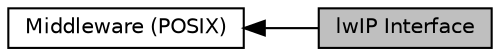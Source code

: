 digraph "lwIP Interface"
{
  edge [fontname="Helvetica",fontsize="10",labelfontname="Helvetica",labelfontsize="10"];
  node [fontname="Helvetica",fontsize="10",shape=box];
  rankdir=LR;
  Node2 [label="Middleware (POSIX)",height=0.2,width=0.4,color="black", fillcolor="white", style="filled",URL="$d1/dc5/group__R__SW__PKG__93__POSIX__MIDDLEWARE.html",tooltip="POSIX interface middleware."];
  Node1 [label="lwIP Interface",height=0.2,width=0.4,color="black", fillcolor="grey75", style="filled", fontcolor="black",tooltip="lwIP Module Interface"];
  Node2->Node1 [shape=plaintext, dir="back", style="solid"];
}
